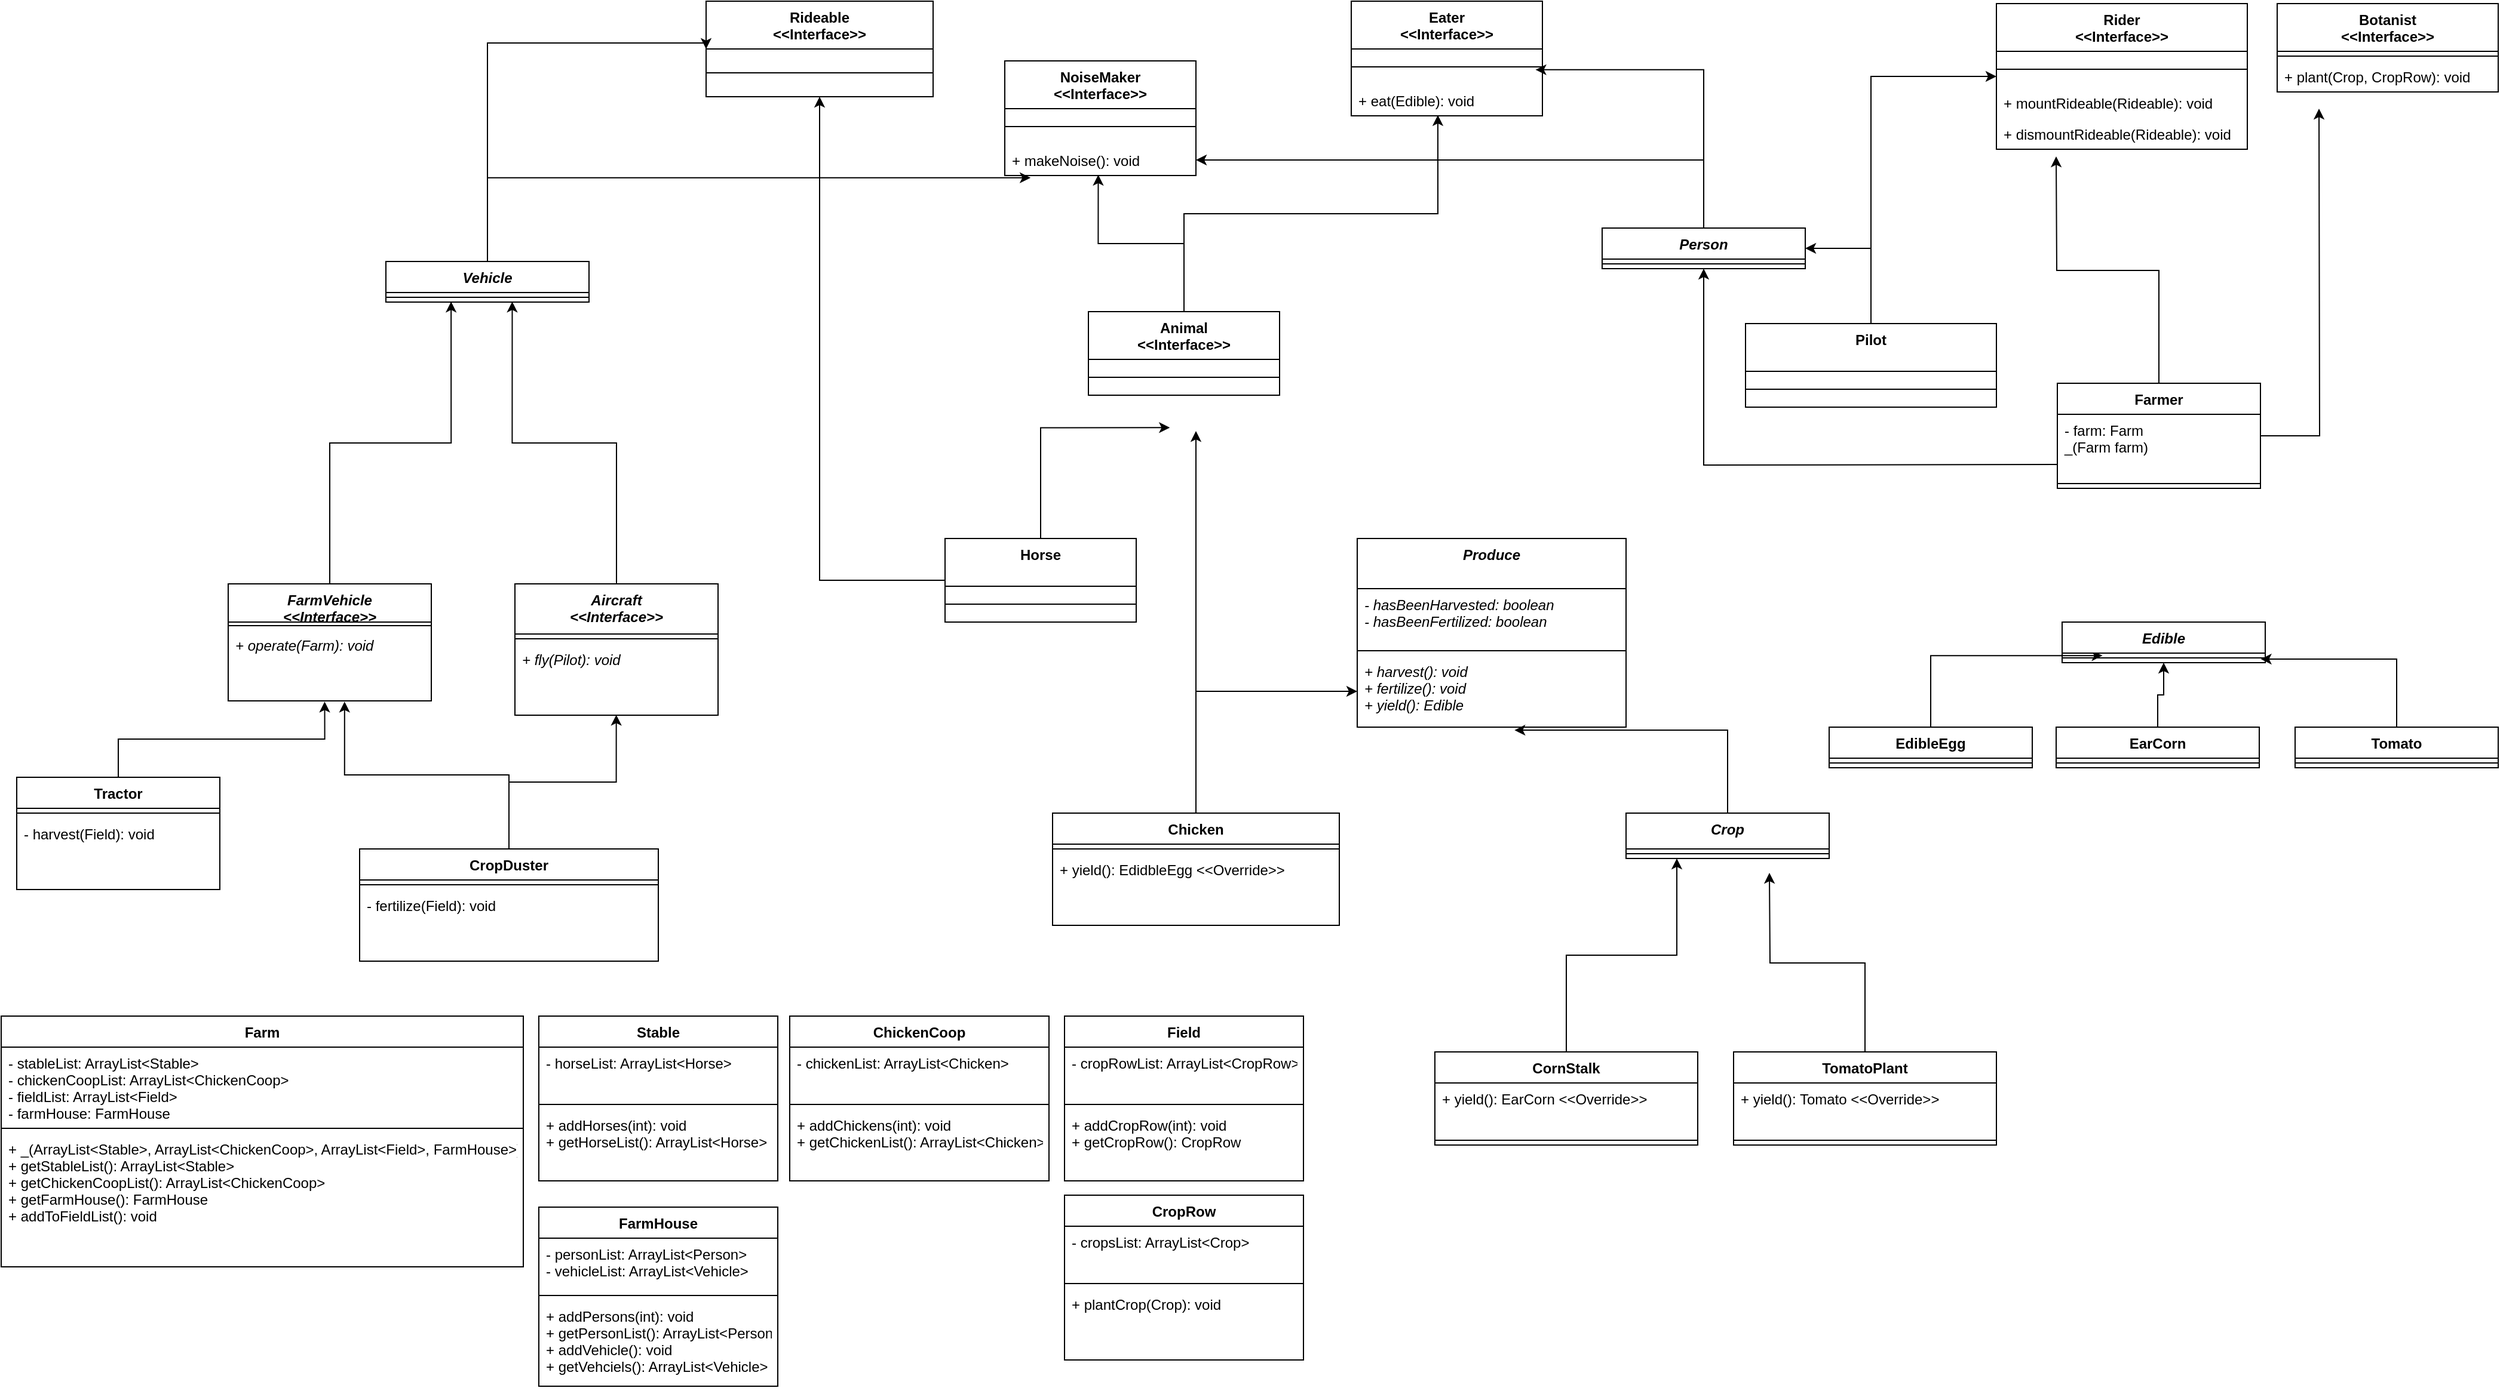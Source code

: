 <mxfile version="14.0.1" type="device"><diagram id="C5RBs43oDa-KdzZeNtuy" name="Page-1"><mxGraphModel dx="2398" dy="2546" grid="1" gridSize="10" guides="1" tooltips="1" connect="1" arrows="1" fold="1" page="1" pageScale="1" pageWidth="827" pageHeight="1169" math="0" shadow="0"><root><mxCell id="WIyWlLk6GJQsqaUBKTNV-0"/><mxCell id="WIyWlLk6GJQsqaUBKTNV-1" parent="WIyWlLk6GJQsqaUBKTNV-0"/><mxCell id="FdUlFE2MeceHAtW_mu5E-0" value="Eater&#10;&lt;&lt;Interface&gt;&gt;" style="swimlane;fontStyle=1;align=center;verticalAlign=top;childLayout=stackLayout;horizontal=1;startSize=40;horizontalStack=0;resizeParent=1;resizeParentMax=0;resizeLast=0;collapsible=1;marginBottom=0;" parent="WIyWlLk6GJQsqaUBKTNV-1" vertex="1"><mxGeometry x="310" width="160" height="96" as="geometry"/></mxCell><mxCell id="FdUlFE2MeceHAtW_mu5E-2" value="" style="line;strokeWidth=1;fillColor=none;align=left;verticalAlign=middle;spacingTop=-1;spacingLeft=3;spacingRight=3;rotatable=0;labelPosition=right;points=[];portConstraint=eastwest;" parent="FdUlFE2MeceHAtW_mu5E-0" vertex="1"><mxGeometry y="40" width="160" height="30" as="geometry"/></mxCell><mxCell id="FdUlFE2MeceHAtW_mu5E-3" value="+ eat(Edible): void" style="text;strokeColor=none;fillColor=none;align=left;verticalAlign=top;spacingLeft=4;spacingRight=4;overflow=hidden;rotatable=0;points=[[0,0.5],[1,0.5]];portConstraint=eastwest;" parent="FdUlFE2MeceHAtW_mu5E-0" vertex="1"><mxGeometry y="70" width="160" height="26" as="geometry"/></mxCell><mxCell id="FdUlFE2MeceHAtW_mu5E-9" value="NoiseMaker&#10;&lt;&lt;Interface&gt;&gt;" style="swimlane;fontStyle=1;align=center;verticalAlign=top;childLayout=stackLayout;horizontal=1;startSize=40;horizontalStack=0;resizeParent=1;resizeParentMax=0;resizeLast=0;collapsible=1;marginBottom=0;" parent="WIyWlLk6GJQsqaUBKTNV-1" vertex="1"><mxGeometry x="20" y="50" width="160" height="96" as="geometry"/></mxCell><mxCell id="FdUlFE2MeceHAtW_mu5E-10" value="" style="line;strokeWidth=1;fillColor=none;align=left;verticalAlign=middle;spacingTop=-1;spacingLeft=3;spacingRight=3;rotatable=0;labelPosition=right;points=[];portConstraint=eastwest;" parent="FdUlFE2MeceHAtW_mu5E-9" vertex="1"><mxGeometry y="40" width="160" height="30" as="geometry"/></mxCell><mxCell id="FdUlFE2MeceHAtW_mu5E-11" value="+ makeNoise(): void" style="text;strokeColor=none;fillColor=none;align=left;verticalAlign=top;spacingLeft=4;spacingRight=4;overflow=hidden;rotatable=0;points=[[0,0.5],[1,0.5]];portConstraint=eastwest;" parent="FdUlFE2MeceHAtW_mu5E-9" vertex="1"><mxGeometry y="70" width="160" height="26" as="geometry"/></mxCell><mxCell id="FdUlFE2MeceHAtW_mu5E-17" style="edgeStyle=orthogonalEdgeStyle;rounded=0;orthogonalLoop=1;jettySize=auto;html=1;entryX=0.453;entryY=0.977;entryDx=0;entryDy=0;entryPerimeter=0;" parent="WIyWlLk6GJQsqaUBKTNV-1" source="FdUlFE2MeceHAtW_mu5E-12" target="FdUlFE2MeceHAtW_mu5E-3" edge="1"><mxGeometry relative="1" as="geometry"/></mxCell><mxCell id="FdUlFE2MeceHAtW_mu5E-122" style="edgeStyle=orthogonalEdgeStyle;rounded=0;orthogonalLoop=1;jettySize=auto;html=1;entryX=0.489;entryY=0.977;entryDx=0;entryDy=0;entryPerimeter=0;" parent="WIyWlLk6GJQsqaUBKTNV-1" source="FdUlFE2MeceHAtW_mu5E-12" target="FdUlFE2MeceHAtW_mu5E-11" edge="1"><mxGeometry relative="1" as="geometry"/></mxCell><mxCell id="FdUlFE2MeceHAtW_mu5E-12" value="Animal&#10;&lt;&lt;Interface&gt;&gt;" style="swimlane;fontStyle=1;align=center;verticalAlign=top;childLayout=stackLayout;horizontal=1;startSize=40;horizontalStack=0;resizeParent=1;resizeParentMax=0;resizeLast=0;collapsible=1;marginBottom=0;" parent="WIyWlLk6GJQsqaUBKTNV-1" vertex="1"><mxGeometry x="90" y="260" width="160" height="70" as="geometry"/></mxCell><mxCell id="FdUlFE2MeceHAtW_mu5E-13" value="" style="line;strokeWidth=1;fillColor=none;align=left;verticalAlign=middle;spacingTop=-1;spacingLeft=3;spacingRight=3;rotatable=0;labelPosition=right;points=[];portConstraint=eastwest;" parent="FdUlFE2MeceHAtW_mu5E-12" vertex="1"><mxGeometry y="40" width="160" height="30" as="geometry"/></mxCell><mxCell id="FdUlFE2MeceHAtW_mu5E-22" style="edgeStyle=orthogonalEdgeStyle;rounded=0;orthogonalLoop=1;jettySize=auto;html=1;entryX=0.426;entryY=1.045;entryDx=0;entryDy=0;entryPerimeter=0;" parent="WIyWlLk6GJQsqaUBKTNV-1" source="FdUlFE2MeceHAtW_mu5E-19" edge="1"><mxGeometry relative="1" as="geometry"><Array as="points"><mxPoint x="50" y="357"/></Array><mxPoint x="158.16" y="357.17" as="targetPoint"/></mxGeometry></mxCell><mxCell id="FdUlFE2MeceHAtW_mu5E-28" style="edgeStyle=orthogonalEdgeStyle;rounded=0;orthogonalLoop=1;jettySize=auto;html=1;entryX=0.5;entryY=1;entryDx=0;entryDy=0;" parent="WIyWlLk6GJQsqaUBKTNV-1" source="FdUlFE2MeceHAtW_mu5E-19" target="FdUlFE2MeceHAtW_mu5E-25" edge="1"><mxGeometry relative="1" as="geometry"/></mxCell><mxCell id="FdUlFE2MeceHAtW_mu5E-19" value="Horse" style="swimlane;fontStyle=1;align=center;verticalAlign=top;childLayout=stackLayout;horizontal=1;startSize=40;horizontalStack=0;resizeParent=1;resizeParentMax=0;resizeLast=0;collapsible=1;marginBottom=0;" parent="WIyWlLk6GJQsqaUBKTNV-1" vertex="1"><mxGeometry x="-30" y="450" width="160" height="70" as="geometry"/></mxCell><mxCell id="FdUlFE2MeceHAtW_mu5E-20" value="" style="line;strokeWidth=1;fillColor=none;align=left;verticalAlign=middle;spacingTop=-1;spacingLeft=3;spacingRight=3;rotatable=0;labelPosition=right;points=[];portConstraint=eastwest;" parent="FdUlFE2MeceHAtW_mu5E-19" vertex="1"><mxGeometry y="40" width="160" height="30" as="geometry"/></mxCell><mxCell id="FdUlFE2MeceHAtW_mu5E-25" value="Rideable&#10;&lt;&lt;Interface&gt;&gt;" style="swimlane;fontStyle=1;align=center;verticalAlign=top;childLayout=stackLayout;horizontal=1;startSize=40;horizontalStack=0;resizeParent=1;resizeParentMax=0;resizeLast=0;collapsible=1;marginBottom=0;" parent="WIyWlLk6GJQsqaUBKTNV-1" vertex="1"><mxGeometry x="-230" width="190" height="80" as="geometry"/></mxCell><mxCell id="FdUlFE2MeceHAtW_mu5E-26" value="" style="line;strokeWidth=1;fillColor=none;align=left;verticalAlign=middle;spacingTop=-1;spacingLeft=3;spacingRight=3;rotatable=0;labelPosition=right;points=[];portConstraint=eastwest;" parent="FdUlFE2MeceHAtW_mu5E-25" vertex="1"><mxGeometry y="40" width="190" height="40" as="geometry"/></mxCell><mxCell id="FdUlFE2MeceHAtW_mu5E-36" style="edgeStyle=orthogonalEdgeStyle;rounded=0;orthogonalLoop=1;jettySize=auto;html=1;" parent="WIyWlLk6GJQsqaUBKTNV-1" source="FdUlFE2MeceHAtW_mu5E-32" edge="1"><mxGeometry relative="1" as="geometry"><mxPoint x="180" y="360" as="targetPoint"/></mxGeometry></mxCell><mxCell id="FdUlFE2MeceHAtW_mu5E-162" style="edgeStyle=orthogonalEdgeStyle;rounded=0;orthogonalLoop=1;jettySize=auto;html=1;" parent="WIyWlLk6GJQsqaUBKTNV-1" source="FdUlFE2MeceHAtW_mu5E-32" target="FdUlFE2MeceHAtW_mu5E-44" edge="1"><mxGeometry relative="1" as="geometry"/></mxCell><mxCell id="FdUlFE2MeceHAtW_mu5E-32" value="Chicken" style="swimlane;fontStyle=1;align=center;verticalAlign=top;childLayout=stackLayout;horizontal=1;startSize=26;horizontalStack=0;resizeParent=1;resizeParentMax=0;resizeLast=0;collapsible=1;marginBottom=0;" parent="WIyWlLk6GJQsqaUBKTNV-1" vertex="1"><mxGeometry x="60" y="680" width="240" height="94" as="geometry"/></mxCell><mxCell id="FdUlFE2MeceHAtW_mu5E-34" value="" style="line;strokeWidth=1;fillColor=none;align=left;verticalAlign=middle;spacingTop=-1;spacingLeft=3;spacingRight=3;rotatable=0;labelPosition=right;points=[];portConstraint=eastwest;" parent="FdUlFE2MeceHAtW_mu5E-32" vertex="1"><mxGeometry y="26" width="240" height="8" as="geometry"/></mxCell><mxCell id="FdUlFE2MeceHAtW_mu5E-35" value="+ yield(): EdidbleEgg &lt;&lt;Override&gt;&gt;&#10;" style="text;strokeColor=none;fillColor=none;align=left;verticalAlign=top;spacingLeft=4;spacingRight=4;overflow=hidden;rotatable=0;points=[[0,0.5],[1,0.5]];portConstraint=eastwest;" parent="FdUlFE2MeceHAtW_mu5E-32" vertex="1"><mxGeometry y="34" width="240" height="60" as="geometry"/></mxCell><mxCell id="FdUlFE2MeceHAtW_mu5E-186" style="edgeStyle=orthogonalEdgeStyle;rounded=0;orthogonalLoop=1;jettySize=auto;html=1;entryX=0.199;entryY=0.261;entryDx=0;entryDy=0;entryPerimeter=0;" parent="WIyWlLk6GJQsqaUBKTNV-1" source="FdUlFE2MeceHAtW_mu5E-37" target="FdUlFE2MeceHAtW_mu5E-166" edge="1"><mxGeometry relative="1" as="geometry"/></mxCell><mxCell id="FdUlFE2MeceHAtW_mu5E-37" value="EdibleEgg" style="swimlane;fontStyle=1;align=center;verticalAlign=top;childLayout=stackLayout;horizontal=1;startSize=26;horizontalStack=0;resizeParent=1;resizeParentMax=0;resizeLast=0;collapsible=1;marginBottom=0;" parent="WIyWlLk6GJQsqaUBKTNV-1" vertex="1"><mxGeometry x="710" y="608" width="170" height="34" as="geometry"/></mxCell><mxCell id="FdUlFE2MeceHAtW_mu5E-39" value="" style="line;strokeWidth=1;fillColor=none;align=left;verticalAlign=middle;spacingTop=-1;spacingLeft=3;spacingRight=3;rotatable=0;labelPosition=right;points=[];portConstraint=eastwest;" parent="FdUlFE2MeceHAtW_mu5E-37" vertex="1"><mxGeometry y="26" width="170" height="8" as="geometry"/></mxCell><mxCell id="FdUlFE2MeceHAtW_mu5E-41" value="Produce&#10;" style="swimlane;fontStyle=3;align=center;verticalAlign=top;childLayout=stackLayout;horizontal=1;startSize=42;horizontalStack=0;resizeParent=1;resizeParentMax=0;resizeLast=0;collapsible=1;marginBottom=0;" parent="WIyWlLk6GJQsqaUBKTNV-1" vertex="1"><mxGeometry x="315" y="450" width="225" height="158" as="geometry"/></mxCell><mxCell id="FdUlFE2MeceHAtW_mu5E-42" value="- hasBeenHarvested: boolean&#10;- hasBeenFertilized: boolean" style="text;strokeColor=none;fillColor=none;align=left;verticalAlign=top;spacingLeft=4;spacingRight=4;overflow=hidden;rotatable=0;points=[[0,0.5],[1,0.5]];portConstraint=eastwest;fontStyle=2" parent="FdUlFE2MeceHAtW_mu5E-41" vertex="1"><mxGeometry y="42" width="225" height="48" as="geometry"/></mxCell><mxCell id="FdUlFE2MeceHAtW_mu5E-43" value="" style="line;strokeWidth=1;fillColor=none;align=left;verticalAlign=middle;spacingTop=-1;spacingLeft=3;spacingRight=3;rotatable=0;labelPosition=right;points=[];portConstraint=eastwest;" parent="FdUlFE2MeceHAtW_mu5E-41" vertex="1"><mxGeometry y="90" width="225" height="8" as="geometry"/></mxCell><mxCell id="FdUlFE2MeceHAtW_mu5E-44" value="+ harvest(): void&#10;+ fertilize(): void&#10;+ yield(): Edible&#10;" style="text;strokeColor=none;fillColor=none;align=left;verticalAlign=top;spacingLeft=4;spacingRight=4;overflow=hidden;rotatable=0;points=[[0,0.5],[1,0.5]];portConstraint=eastwest;fontStyle=2" parent="FdUlFE2MeceHAtW_mu5E-41" vertex="1"><mxGeometry y="98" width="225" height="60" as="geometry"/></mxCell><mxCell id="FdUlFE2MeceHAtW_mu5E-46" value="Rider&#10;&lt;&lt;Interface&gt;&gt;" style="swimlane;fontStyle=1;align=center;verticalAlign=top;childLayout=stackLayout;horizontal=1;startSize=40;horizontalStack=0;resizeParent=1;resizeParentMax=0;resizeLast=0;collapsible=1;marginBottom=0;" parent="WIyWlLk6GJQsqaUBKTNV-1" vertex="1"><mxGeometry x="850" y="2" width="210" height="122" as="geometry"/></mxCell><mxCell id="FdUlFE2MeceHAtW_mu5E-47" value="" style="line;strokeWidth=1;fillColor=none;align=left;verticalAlign=middle;spacingTop=-1;spacingLeft=3;spacingRight=3;rotatable=0;labelPosition=right;points=[];portConstraint=eastwest;" parent="FdUlFE2MeceHAtW_mu5E-46" vertex="1"><mxGeometry y="40" width="210" height="30" as="geometry"/></mxCell><mxCell id="FdUlFE2MeceHAtW_mu5E-48" value="+ mountRideable(Rideable): void" style="text;strokeColor=none;fillColor=none;align=left;verticalAlign=top;spacingLeft=4;spacingRight=4;overflow=hidden;rotatable=0;points=[[0,0.5],[1,0.5]];portConstraint=eastwest;" parent="FdUlFE2MeceHAtW_mu5E-46" vertex="1"><mxGeometry y="70" width="210" height="26" as="geometry"/></mxCell><mxCell id="FdUlFE2MeceHAtW_mu5E-49" value="+ dismountRideable(Rideable): void" style="text;strokeColor=none;fillColor=none;align=left;verticalAlign=top;spacingLeft=4;spacingRight=4;overflow=hidden;rotatable=0;points=[[0,0.5],[1,0.5]];portConstraint=eastwest;" parent="FdUlFE2MeceHAtW_mu5E-46" vertex="1"><mxGeometry y="96" width="210" height="26" as="geometry"/></mxCell><mxCell id="FdUlFE2MeceHAtW_mu5E-91" value="Botanist&#10;&lt;&lt;Interface&gt;&gt;" style="swimlane;fontStyle=1;align=center;verticalAlign=top;childLayout=stackLayout;horizontal=1;startSize=40;horizontalStack=0;resizeParent=1;resizeParentMax=0;resizeLast=0;collapsible=1;marginBottom=0;" parent="WIyWlLk6GJQsqaUBKTNV-1" vertex="1"><mxGeometry x="1085" y="2" width="185" height="74" as="geometry"/></mxCell><mxCell id="FdUlFE2MeceHAtW_mu5E-93" value="" style="line;strokeWidth=1;fillColor=none;align=left;verticalAlign=middle;spacingTop=-1;spacingLeft=3;spacingRight=3;rotatable=0;labelPosition=right;points=[];portConstraint=eastwest;" parent="FdUlFE2MeceHAtW_mu5E-91" vertex="1"><mxGeometry y="40" width="185" height="8" as="geometry"/></mxCell><mxCell id="FdUlFE2MeceHAtW_mu5E-94" value="+ plant(Crop, CropRow): void" style="text;strokeColor=none;fillColor=none;align=left;verticalAlign=top;spacingLeft=4;spacingRight=4;overflow=hidden;rotatable=0;points=[[0,0.5],[1,0.5]];portConstraint=eastwest;" parent="FdUlFE2MeceHAtW_mu5E-91" vertex="1"><mxGeometry y="48" width="185" height="26" as="geometry"/></mxCell><mxCell id="FdUlFE2MeceHAtW_mu5E-107" value="CropRow&#10;" style="swimlane;fontStyle=1;align=center;verticalAlign=top;childLayout=stackLayout;horizontal=1;startSize=26;horizontalStack=0;resizeParent=1;resizeParentMax=0;resizeLast=0;collapsible=1;marginBottom=0;" parent="WIyWlLk6GJQsqaUBKTNV-1" vertex="1"><mxGeometry x="70" y="1000" width="200" height="138" as="geometry"/></mxCell><mxCell id="FdUlFE2MeceHAtW_mu5E-108" value="- cropsList: ArrayList&lt;Crop&gt;" style="text;strokeColor=none;fillColor=none;align=left;verticalAlign=top;spacingLeft=4;spacingRight=4;overflow=hidden;rotatable=0;points=[[0,0.5],[1,0.5]];portConstraint=eastwest;" parent="FdUlFE2MeceHAtW_mu5E-107" vertex="1"><mxGeometry y="26" width="200" height="44" as="geometry"/></mxCell><mxCell id="FdUlFE2MeceHAtW_mu5E-109" value="" style="line;strokeWidth=1;fillColor=none;align=left;verticalAlign=middle;spacingTop=-1;spacingLeft=3;spacingRight=3;rotatable=0;labelPosition=right;points=[];portConstraint=eastwest;" parent="FdUlFE2MeceHAtW_mu5E-107" vertex="1"><mxGeometry y="70" width="200" height="8" as="geometry"/></mxCell><mxCell id="FdUlFE2MeceHAtW_mu5E-110" value="+ plantCrop(Crop): void" style="text;strokeColor=none;fillColor=none;align=left;verticalAlign=top;spacingLeft=4;spacingRight=4;overflow=hidden;rotatable=0;points=[[0,0.5],[1,0.5]];portConstraint=eastwest;" parent="FdUlFE2MeceHAtW_mu5E-107" vertex="1"><mxGeometry y="78" width="200" height="60" as="geometry"/></mxCell><mxCell id="FdUlFE2MeceHAtW_mu5E-117" style="edgeStyle=orthogonalEdgeStyle;rounded=0;orthogonalLoop=1;jettySize=auto;html=1;entryX=0.585;entryY=1.042;entryDx=0;entryDy=0;entryPerimeter=0;" parent="WIyWlLk6GJQsqaUBKTNV-1" source="FdUlFE2MeceHAtW_mu5E-113" target="FdUlFE2MeceHAtW_mu5E-44" edge="1"><mxGeometry relative="1" as="geometry"/></mxCell><mxCell id="FdUlFE2MeceHAtW_mu5E-113" value="Crop" style="swimlane;fontStyle=3;align=center;verticalAlign=top;childLayout=stackLayout;horizontal=1;startSize=30;horizontalStack=0;resizeParent=1;resizeParentMax=0;resizeLast=0;collapsible=1;marginBottom=0;" parent="WIyWlLk6GJQsqaUBKTNV-1" vertex="1"><mxGeometry x="540" y="680" width="170" height="38" as="geometry"/></mxCell><mxCell id="FdUlFE2MeceHAtW_mu5E-115" value="" style="line;strokeWidth=1;fillColor=none;align=left;verticalAlign=middle;spacingTop=-1;spacingLeft=3;spacingRight=3;rotatable=0;labelPosition=right;points=[];portConstraint=eastwest;" parent="FdUlFE2MeceHAtW_mu5E-113" vertex="1"><mxGeometry y="30" width="170" height="8" as="geometry"/></mxCell><mxCell id="FdUlFE2MeceHAtW_mu5E-118" value="Field" style="swimlane;fontStyle=1;align=center;verticalAlign=top;childLayout=stackLayout;horizontal=1;startSize=26;horizontalStack=0;resizeParent=1;resizeParentMax=0;resizeLast=0;collapsible=1;marginBottom=0;" parent="WIyWlLk6GJQsqaUBKTNV-1" vertex="1"><mxGeometry x="70" y="850" width="200" height="138" as="geometry"/></mxCell><mxCell id="FdUlFE2MeceHAtW_mu5E-119" value="- cropRowList: ArrayList&lt;CropRow&gt;" style="text;strokeColor=none;fillColor=none;align=left;verticalAlign=top;spacingLeft=4;spacingRight=4;overflow=hidden;rotatable=0;points=[[0,0.5],[1,0.5]];portConstraint=eastwest;" parent="FdUlFE2MeceHAtW_mu5E-118" vertex="1"><mxGeometry y="26" width="200" height="44" as="geometry"/></mxCell><mxCell id="FdUlFE2MeceHAtW_mu5E-120" value="" style="line;strokeWidth=1;fillColor=none;align=left;verticalAlign=middle;spacingTop=-1;spacingLeft=3;spacingRight=3;rotatable=0;labelPosition=right;points=[];portConstraint=eastwest;" parent="FdUlFE2MeceHAtW_mu5E-118" vertex="1"><mxGeometry y="70" width="200" height="8" as="geometry"/></mxCell><mxCell id="FdUlFE2MeceHAtW_mu5E-121" value="+ addCropRow(int): void&#10;+ getCropRow(): CropRow" style="text;strokeColor=none;fillColor=none;align=left;verticalAlign=top;spacingLeft=4;spacingRight=4;overflow=hidden;rotatable=0;points=[[0,0.5],[1,0.5]];portConstraint=eastwest;" parent="FdUlFE2MeceHAtW_mu5E-118" vertex="1"><mxGeometry y="78" width="200" height="60" as="geometry"/></mxCell><mxCell id="FdUlFE2MeceHAtW_mu5E-127" style="edgeStyle=orthogonalEdgeStyle;rounded=0;orthogonalLoop=1;jettySize=auto;html=1;entryX=0.135;entryY=1.074;entryDx=0;entryDy=0;entryPerimeter=0;" parent="WIyWlLk6GJQsqaUBKTNV-1" source="FdUlFE2MeceHAtW_mu5E-123" target="FdUlFE2MeceHAtW_mu5E-11" edge="1"><mxGeometry relative="1" as="geometry"><mxPoint x="40" y="120" as="targetPoint"/></mxGeometry></mxCell><mxCell id="FdUlFE2MeceHAtW_mu5E-128" style="edgeStyle=orthogonalEdgeStyle;rounded=0;orthogonalLoop=1;jettySize=auto;html=1;entryX=0;entryY=0.5;entryDx=0;entryDy=0;" parent="WIyWlLk6GJQsqaUBKTNV-1" source="FdUlFE2MeceHAtW_mu5E-123" target="FdUlFE2MeceHAtW_mu5E-25" edge="1"><mxGeometry relative="1" as="geometry"><Array as="points"><mxPoint x="-413" y="35"/></Array></mxGeometry></mxCell><mxCell id="FdUlFE2MeceHAtW_mu5E-123" value="Vehicle" style="swimlane;fontStyle=3;align=center;verticalAlign=top;childLayout=stackLayout;horizontal=1;startSize=26;horizontalStack=0;resizeParent=1;resizeParentMax=0;resizeLast=0;collapsible=1;marginBottom=0;" parent="WIyWlLk6GJQsqaUBKTNV-1" vertex="1"><mxGeometry x="-498" y="218" width="170" height="34" as="geometry"/></mxCell><mxCell id="FdUlFE2MeceHAtW_mu5E-125" value="" style="line;strokeWidth=1;fillColor=none;align=left;verticalAlign=middle;spacingTop=-1;spacingLeft=3;spacingRight=3;rotatable=0;labelPosition=right;points=[];portConstraint=eastwest;" parent="FdUlFE2MeceHAtW_mu5E-123" vertex="1"><mxGeometry y="26" width="170" height="8" as="geometry"/></mxCell><mxCell id="FdUlFE2MeceHAtW_mu5E-138" style="edgeStyle=orthogonalEdgeStyle;rounded=0;orthogonalLoop=1;jettySize=auto;html=1;entryX=0.321;entryY=0.953;entryDx=0;entryDy=0;entryPerimeter=0;" parent="WIyWlLk6GJQsqaUBKTNV-1" source="FdUlFE2MeceHAtW_mu5E-129" target="FdUlFE2MeceHAtW_mu5E-125" edge="1"><mxGeometry relative="1" as="geometry"><mxPoint x="-498" y="282.059" as="targetPoint"/></mxGeometry></mxCell><mxCell id="FdUlFE2MeceHAtW_mu5E-129" value="FarmVehicle&#10;&lt;&lt;Interface&gt;&gt;" style="swimlane;fontStyle=3;align=center;verticalAlign=top;childLayout=stackLayout;horizontal=1;startSize=32;horizontalStack=0;resizeParent=1;resizeParentMax=0;resizeLast=0;collapsible=1;marginBottom=0;" parent="WIyWlLk6GJQsqaUBKTNV-1" vertex="1"><mxGeometry x="-630" y="488" width="170" height="98" as="geometry"/></mxCell><mxCell id="FdUlFE2MeceHAtW_mu5E-131" value="" style="line;strokeWidth=1;fillColor=none;align=left;verticalAlign=middle;spacingTop=-1;spacingLeft=3;spacingRight=3;rotatable=0;labelPosition=right;points=[];portConstraint=eastwest;" parent="FdUlFE2MeceHAtW_mu5E-129" vertex="1"><mxGeometry y="32" width="170" height="6" as="geometry"/></mxCell><mxCell id="FdUlFE2MeceHAtW_mu5E-132" value="+ operate(Farm): void" style="text;strokeColor=none;fillColor=none;align=left;verticalAlign=top;spacingLeft=4;spacingRight=4;overflow=hidden;rotatable=0;points=[[0,0.5],[1,0.5]];portConstraint=eastwest;fontStyle=2" parent="FdUlFE2MeceHAtW_mu5E-129" vertex="1"><mxGeometry y="38" width="170" height="60" as="geometry"/></mxCell><mxCell id="FdUlFE2MeceHAtW_mu5E-139" style="edgeStyle=orthogonalEdgeStyle;rounded=0;orthogonalLoop=1;jettySize=auto;html=1;entryX=0.622;entryY=0.953;entryDx=0;entryDy=0;entryPerimeter=0;" parent="WIyWlLk6GJQsqaUBKTNV-1" source="FdUlFE2MeceHAtW_mu5E-134" target="FdUlFE2MeceHAtW_mu5E-125" edge="1"><mxGeometry relative="1" as="geometry"><mxPoint x="-380" y="260" as="targetPoint"/></mxGeometry></mxCell><mxCell id="FdUlFE2MeceHAtW_mu5E-134" value="Aircraft&#10;&lt;&lt;Interface&gt;&gt;" style="swimlane;fontStyle=3;align=center;verticalAlign=top;childLayout=stackLayout;horizontal=1;startSize=42;horizontalStack=0;resizeParent=1;resizeParentMax=0;resizeLast=0;collapsible=1;marginBottom=0;" parent="WIyWlLk6GJQsqaUBKTNV-1" vertex="1"><mxGeometry x="-390" y="488" width="170" height="110" as="geometry"/></mxCell><mxCell id="FdUlFE2MeceHAtW_mu5E-136" value="" style="line;strokeWidth=1;fillColor=none;align=left;verticalAlign=middle;spacingTop=-1;spacingLeft=3;spacingRight=3;rotatable=0;labelPosition=right;points=[];portConstraint=eastwest;" parent="FdUlFE2MeceHAtW_mu5E-134" vertex="1"><mxGeometry y="42" width="170" height="8" as="geometry"/></mxCell><mxCell id="FdUlFE2MeceHAtW_mu5E-137" value="+ fly(Pilot): void" style="text;strokeColor=none;fillColor=none;align=left;verticalAlign=top;spacingLeft=4;spacingRight=4;overflow=hidden;rotatable=0;points=[[0,0.5],[1,0.5]];portConstraint=eastwest;fontStyle=2" parent="FdUlFE2MeceHAtW_mu5E-134" vertex="1"><mxGeometry y="50" width="170" height="60" as="geometry"/></mxCell><mxCell id="FdUlFE2MeceHAtW_mu5E-140" value="Farm" style="swimlane;fontStyle=1;align=center;verticalAlign=top;childLayout=stackLayout;horizontal=1;startSize=26;horizontalStack=0;resizeParent=1;resizeParentMax=0;resizeLast=0;collapsible=1;marginBottom=0;" parent="WIyWlLk6GJQsqaUBKTNV-1" vertex="1"><mxGeometry x="-820" y="850" width="437" height="210" as="geometry"/></mxCell><mxCell id="FdUlFE2MeceHAtW_mu5E-141" value="- stableList: ArrayList&lt;Stable&gt;&#10;- chickenCoopList: ArrayList&lt;ChickenCoop&gt;&#10;- fieldList: ArrayList&lt;Field&gt;&#10;- farmHouse: FarmHouse" style="text;strokeColor=none;fillColor=none;align=left;verticalAlign=top;spacingLeft=4;spacingRight=4;overflow=hidden;rotatable=0;points=[[0,0.5],[1,0.5]];portConstraint=eastwest;" parent="FdUlFE2MeceHAtW_mu5E-140" vertex="1"><mxGeometry y="26" width="437" height="64" as="geometry"/></mxCell><mxCell id="FdUlFE2MeceHAtW_mu5E-142" value="" style="line;strokeWidth=1;fillColor=none;align=left;verticalAlign=middle;spacingTop=-1;spacingLeft=3;spacingRight=3;rotatable=0;labelPosition=right;points=[];portConstraint=eastwest;" parent="FdUlFE2MeceHAtW_mu5E-140" vertex="1"><mxGeometry y="90" width="437" height="8" as="geometry"/></mxCell><mxCell id="FdUlFE2MeceHAtW_mu5E-143" value="+ _(ArrayList&lt;Stable&gt;, ArrayList&lt;ChickenCoop&gt;, ArrayList&lt;Field&gt;, FarmHouse&gt;)&#10;+ getStableList(): ArrayList&lt;Stable&gt;&#10;+ getChickenCoopList(): ArrayList&lt;ChickenCoop&gt;&#10;+ getFarmHouse(): FarmHouse&#10;+ addToFieldList(): void&#10;" style="text;strokeColor=none;fillColor=none;align=left;verticalAlign=top;spacingLeft=4;spacingRight=4;overflow=hidden;rotatable=0;points=[[0,0.5],[1,0.5]];portConstraint=eastwest;" parent="FdUlFE2MeceHAtW_mu5E-140" vertex="1"><mxGeometry y="98" width="437" height="112" as="geometry"/></mxCell><mxCell id="FdUlFE2MeceHAtW_mu5E-152" style="edgeStyle=orthogonalEdgeStyle;rounded=0;orthogonalLoop=1;jettySize=auto;html=1;entryX=0.475;entryY=1.011;entryDx=0;entryDy=0;entryPerimeter=0;" parent="WIyWlLk6GJQsqaUBKTNV-1" source="FdUlFE2MeceHAtW_mu5E-145" target="FdUlFE2MeceHAtW_mu5E-132" edge="1"><mxGeometry relative="1" as="geometry"/></mxCell><mxCell id="FdUlFE2MeceHAtW_mu5E-145" value="Tractor" style="swimlane;fontStyle=1;align=center;verticalAlign=top;childLayout=stackLayout;horizontal=1;startSize=26;horizontalStack=0;resizeParent=1;resizeParentMax=0;resizeLast=0;collapsible=1;marginBottom=0;" parent="WIyWlLk6GJQsqaUBKTNV-1" vertex="1"><mxGeometry x="-807" y="650" width="170" height="94" as="geometry"/></mxCell><mxCell id="FdUlFE2MeceHAtW_mu5E-146" value="" style="line;strokeWidth=1;fillColor=none;align=left;verticalAlign=middle;spacingTop=-1;spacingLeft=3;spacingRight=3;rotatable=0;labelPosition=right;points=[];portConstraint=eastwest;" parent="FdUlFE2MeceHAtW_mu5E-145" vertex="1"><mxGeometry y="26" width="170" height="8" as="geometry"/></mxCell><mxCell id="FdUlFE2MeceHAtW_mu5E-147" value="- harvest(Field): void" style="text;strokeColor=none;fillColor=none;align=left;verticalAlign=top;spacingLeft=4;spacingRight=4;overflow=hidden;rotatable=0;points=[[0,0.5],[1,0.5]];portConstraint=eastwest;" parent="FdUlFE2MeceHAtW_mu5E-145" vertex="1"><mxGeometry y="34" width="170" height="60" as="geometry"/></mxCell><mxCell id="FdUlFE2MeceHAtW_mu5E-160" style="edgeStyle=orthogonalEdgeStyle;rounded=0;orthogonalLoop=1;jettySize=auto;html=1;entryX=0.499;entryY=0.995;entryDx=0;entryDy=0;entryPerimeter=0;" parent="WIyWlLk6GJQsqaUBKTNV-1" source="FdUlFE2MeceHAtW_mu5E-155" target="FdUlFE2MeceHAtW_mu5E-137" edge="1"><mxGeometry relative="1" as="geometry"/></mxCell><mxCell id="FdUlFE2MeceHAtW_mu5E-161" style="edgeStyle=orthogonalEdgeStyle;rounded=0;orthogonalLoop=1;jettySize=auto;html=1;entryX=0.573;entryY=1.011;entryDx=0;entryDy=0;entryPerimeter=0;" parent="WIyWlLk6GJQsqaUBKTNV-1" source="FdUlFE2MeceHAtW_mu5E-155" target="FdUlFE2MeceHAtW_mu5E-132" edge="1"><mxGeometry relative="1" as="geometry"/></mxCell><mxCell id="FdUlFE2MeceHAtW_mu5E-155" value="CropDuster" style="swimlane;fontStyle=1;align=center;verticalAlign=top;childLayout=stackLayout;horizontal=1;startSize=26;horizontalStack=0;resizeParent=1;resizeParentMax=0;resizeLast=0;collapsible=1;marginBottom=0;" parent="WIyWlLk6GJQsqaUBKTNV-1" vertex="1"><mxGeometry x="-520" y="710" width="250" height="94" as="geometry"/></mxCell><mxCell id="FdUlFE2MeceHAtW_mu5E-157" value="" style="line;strokeWidth=1;fillColor=none;align=left;verticalAlign=middle;spacingTop=-1;spacingLeft=3;spacingRight=3;rotatable=0;labelPosition=right;points=[];portConstraint=eastwest;" parent="FdUlFE2MeceHAtW_mu5E-155" vertex="1"><mxGeometry y="26" width="250" height="8" as="geometry"/></mxCell><mxCell id="FdUlFE2MeceHAtW_mu5E-158" value="- fertilize(Field): void" style="text;strokeColor=none;fillColor=none;align=left;verticalAlign=top;spacingLeft=4;spacingRight=4;overflow=hidden;rotatable=0;points=[[0,0.5],[1,0.5]];portConstraint=eastwest;" parent="FdUlFE2MeceHAtW_mu5E-155" vertex="1"><mxGeometry y="34" width="250" height="60" as="geometry"/></mxCell><mxCell id="FdUlFE2MeceHAtW_mu5E-164" value="Edible" style="swimlane;fontStyle=3;align=center;verticalAlign=top;childLayout=stackLayout;horizontal=1;startSize=26;horizontalStack=0;resizeParent=1;resizeParentMax=0;resizeLast=0;collapsible=1;marginBottom=0;" parent="WIyWlLk6GJQsqaUBKTNV-1" vertex="1"><mxGeometry x="905" y="520" width="170" height="34" as="geometry"/></mxCell><mxCell id="FdUlFE2MeceHAtW_mu5E-166" value="" style="line;strokeWidth=1;fillColor=none;align=left;verticalAlign=middle;spacingTop=-1;spacingLeft=3;spacingRight=3;rotatable=0;labelPosition=right;points=[];portConstraint=eastwest;" parent="FdUlFE2MeceHAtW_mu5E-164" vertex="1"><mxGeometry y="26" width="170" height="8" as="geometry"/></mxCell><mxCell id="FdUlFE2MeceHAtW_mu5E-187" style="edgeStyle=orthogonalEdgeStyle;rounded=0;orthogonalLoop=1;jettySize=auto;html=1;entryX=0.5;entryY=1;entryDx=0;entryDy=0;" parent="WIyWlLk6GJQsqaUBKTNV-1" source="FdUlFE2MeceHAtW_mu5E-168" target="FdUlFE2MeceHAtW_mu5E-164" edge="1"><mxGeometry relative="1" as="geometry"/></mxCell><mxCell id="FdUlFE2MeceHAtW_mu5E-168" value="EarCorn" style="swimlane;fontStyle=1;align=center;verticalAlign=top;childLayout=stackLayout;horizontal=1;startSize=26;horizontalStack=0;resizeParent=1;resizeParentMax=0;resizeLast=0;collapsible=1;marginBottom=0;" parent="WIyWlLk6GJQsqaUBKTNV-1" vertex="1"><mxGeometry x="900" y="608" width="170" height="34" as="geometry"/></mxCell><mxCell id="FdUlFE2MeceHAtW_mu5E-169" value="" style="line;strokeWidth=1;fillColor=none;align=left;verticalAlign=middle;spacingTop=-1;spacingLeft=3;spacingRight=3;rotatable=0;labelPosition=right;points=[];portConstraint=eastwest;" parent="FdUlFE2MeceHAtW_mu5E-168" vertex="1"><mxGeometry y="26" width="170" height="8" as="geometry"/></mxCell><mxCell id="FdUlFE2MeceHAtW_mu5E-189" style="edgeStyle=orthogonalEdgeStyle;rounded=0;orthogonalLoop=1;jettySize=auto;html=1;entryX=0.978;entryY=0.628;entryDx=0;entryDy=0;entryPerimeter=0;" parent="WIyWlLk6GJQsqaUBKTNV-1" source="FdUlFE2MeceHAtW_mu5E-170" target="FdUlFE2MeceHAtW_mu5E-166" edge="1"><mxGeometry relative="1" as="geometry"/></mxCell><mxCell id="FdUlFE2MeceHAtW_mu5E-170" value="Tomato" style="swimlane;fontStyle=1;align=center;verticalAlign=top;childLayout=stackLayout;horizontal=1;startSize=26;horizontalStack=0;resizeParent=1;resizeParentMax=0;resizeLast=0;collapsible=1;marginBottom=0;" parent="WIyWlLk6GJQsqaUBKTNV-1" vertex="1"><mxGeometry x="1100" y="608" width="170" height="34" as="geometry"/></mxCell><mxCell id="FdUlFE2MeceHAtW_mu5E-171" value="" style="line;strokeWidth=1;fillColor=none;align=left;verticalAlign=middle;spacingTop=-1;spacingLeft=3;spacingRight=3;rotatable=0;labelPosition=right;points=[];portConstraint=eastwest;" parent="FdUlFE2MeceHAtW_mu5E-170" vertex="1"><mxGeometry y="26" width="170" height="8" as="geometry"/></mxCell><mxCell id="FdUlFE2MeceHAtW_mu5E-181" style="edgeStyle=orthogonalEdgeStyle;rounded=0;orthogonalLoop=1;jettySize=auto;html=1;entryX=0.25;entryY=1;entryDx=0;entryDy=0;" parent="WIyWlLk6GJQsqaUBKTNV-1" source="FdUlFE2MeceHAtW_mu5E-176" target="FdUlFE2MeceHAtW_mu5E-113" edge="1"><mxGeometry relative="1" as="geometry"/></mxCell><mxCell id="FdUlFE2MeceHAtW_mu5E-176" value="CornStalk" style="swimlane;fontStyle=1;align=center;verticalAlign=top;childLayout=stackLayout;horizontal=1;startSize=26;horizontalStack=0;resizeParent=1;resizeParentMax=0;resizeLast=0;collapsible=1;marginBottom=0;" parent="WIyWlLk6GJQsqaUBKTNV-1" vertex="1"><mxGeometry x="380" y="880" width="220" height="78" as="geometry"/></mxCell><mxCell id="FdUlFE2MeceHAtW_mu5E-177" value="+ yield(): EarCorn &lt;&lt;Override&gt;&gt;" style="text;strokeColor=none;fillColor=none;align=left;verticalAlign=top;spacingLeft=4;spacingRight=4;overflow=hidden;rotatable=0;points=[[0,0.5],[1,0.5]];portConstraint=eastwest;" parent="FdUlFE2MeceHAtW_mu5E-176" vertex="1"><mxGeometry y="26" width="220" height="44" as="geometry"/></mxCell><mxCell id="FdUlFE2MeceHAtW_mu5E-178" value="" style="line;strokeWidth=1;fillColor=none;align=left;verticalAlign=middle;spacingTop=-1;spacingLeft=3;spacingRight=3;rotatable=0;labelPosition=right;points=[];portConstraint=eastwest;" parent="FdUlFE2MeceHAtW_mu5E-176" vertex="1"><mxGeometry y="70" width="220" height="8" as="geometry"/></mxCell><mxCell id="FdUlFE2MeceHAtW_mu5E-185" style="edgeStyle=orthogonalEdgeStyle;rounded=0;orthogonalLoop=1;jettySize=auto;html=1;" parent="WIyWlLk6GJQsqaUBKTNV-1" source="FdUlFE2MeceHAtW_mu5E-182" edge="1"><mxGeometry relative="1" as="geometry"><mxPoint x="660" y="730" as="targetPoint"/></mxGeometry></mxCell><mxCell id="FdUlFE2MeceHAtW_mu5E-182" value="TomatoPlant" style="swimlane;fontStyle=1;align=center;verticalAlign=top;childLayout=stackLayout;horizontal=1;startSize=26;horizontalStack=0;resizeParent=1;resizeParentMax=0;resizeLast=0;collapsible=1;marginBottom=0;" parent="WIyWlLk6GJQsqaUBKTNV-1" vertex="1"><mxGeometry x="630" y="880" width="220" height="78" as="geometry"/></mxCell><mxCell id="FdUlFE2MeceHAtW_mu5E-183" value="+ yield(): Tomato &lt;&lt;Override&gt;&gt;" style="text;strokeColor=none;fillColor=none;align=left;verticalAlign=top;spacingLeft=4;spacingRight=4;overflow=hidden;rotatable=0;points=[[0,0.5],[1,0.5]];portConstraint=eastwest;" parent="FdUlFE2MeceHAtW_mu5E-182" vertex="1"><mxGeometry y="26" width="220" height="44" as="geometry"/></mxCell><mxCell id="FdUlFE2MeceHAtW_mu5E-184" value="" style="line;strokeWidth=1;fillColor=none;align=left;verticalAlign=middle;spacingTop=-1;spacingLeft=3;spacingRight=3;rotatable=0;labelPosition=right;points=[];portConstraint=eastwest;" parent="FdUlFE2MeceHAtW_mu5E-182" vertex="1"><mxGeometry y="70" width="220" height="8" as="geometry"/></mxCell><mxCell id="FdUlFE2MeceHAtW_mu5E-196" style="edgeStyle=orthogonalEdgeStyle;rounded=0;orthogonalLoop=1;jettySize=auto;html=1;entryX=0.964;entryY=0.581;entryDx=0;entryDy=0;entryPerimeter=0;" parent="WIyWlLk6GJQsqaUBKTNV-1" source="FdUlFE2MeceHAtW_mu5E-190" target="FdUlFE2MeceHAtW_mu5E-2" edge="1"><mxGeometry relative="1" as="geometry"/></mxCell><mxCell id="FdUlFE2MeceHAtW_mu5E-199" style="edgeStyle=orthogonalEdgeStyle;rounded=0;orthogonalLoop=1;jettySize=auto;html=1;" parent="WIyWlLk6GJQsqaUBKTNV-1" source="FdUlFE2MeceHAtW_mu5E-190" target="FdUlFE2MeceHAtW_mu5E-11" edge="1"><mxGeometry relative="1" as="geometry"/></mxCell><mxCell id="FdUlFE2MeceHAtW_mu5E-190" value="Person" style="swimlane;fontStyle=3;align=center;verticalAlign=top;childLayout=stackLayout;horizontal=1;startSize=26;horizontalStack=0;resizeParent=1;resizeParentMax=0;resizeLast=0;collapsible=1;marginBottom=0;" parent="WIyWlLk6GJQsqaUBKTNV-1" vertex="1"><mxGeometry x="520" y="190" width="170" height="34" as="geometry"/></mxCell><mxCell id="FdUlFE2MeceHAtW_mu5E-192" value="" style="line;strokeWidth=1;fillColor=none;align=left;verticalAlign=middle;spacingTop=-1;spacingLeft=3;spacingRight=3;rotatable=0;labelPosition=right;points=[];portConstraint=eastwest;" parent="FdUlFE2MeceHAtW_mu5E-190" vertex="1"><mxGeometry y="26" width="170" height="8" as="geometry"/></mxCell><mxCell id="FdUlFE2MeceHAtW_mu5E-206" style="edgeStyle=orthogonalEdgeStyle;rounded=0;orthogonalLoop=1;jettySize=auto;html=1;" parent="WIyWlLk6GJQsqaUBKTNV-1" source="FdUlFE2MeceHAtW_mu5E-200" edge="1"><mxGeometry relative="1" as="geometry"><mxPoint x="900" y="130" as="targetPoint"/></mxGeometry></mxCell><mxCell id="FdUlFE2MeceHAtW_mu5E-207" style="edgeStyle=orthogonalEdgeStyle;rounded=0;orthogonalLoop=1;jettySize=auto;html=1;" parent="WIyWlLk6GJQsqaUBKTNV-1" source="FdUlFE2MeceHAtW_mu5E-200" edge="1"><mxGeometry relative="1" as="geometry"><mxPoint x="1120" y="90" as="targetPoint"/></mxGeometry></mxCell><mxCell id="FdUlFE2MeceHAtW_mu5E-200" value="Farmer" style="swimlane;fontStyle=1;align=center;verticalAlign=top;childLayout=stackLayout;horizontal=1;startSize=26;horizontalStack=0;resizeParent=1;resizeParentMax=0;resizeLast=0;collapsible=1;marginBottom=0;" parent="WIyWlLk6GJQsqaUBKTNV-1" vertex="1"><mxGeometry x="901" y="320" width="170" height="88" as="geometry"/></mxCell><mxCell id="FdUlFE2MeceHAtW_mu5E-201" value="- farm: Farm&#10;_(Farm farm)" style="text;strokeColor=none;fillColor=none;align=left;verticalAlign=top;spacingLeft=4;spacingRight=4;overflow=hidden;rotatable=0;points=[[0,0.5],[1,0.5]];portConstraint=eastwest;" parent="FdUlFE2MeceHAtW_mu5E-200" vertex="1"><mxGeometry y="26" width="170" height="54" as="geometry"/></mxCell><mxCell id="FdUlFE2MeceHAtW_mu5E-202" value="" style="line;strokeWidth=1;fillColor=none;align=left;verticalAlign=middle;spacingTop=-1;spacingLeft=3;spacingRight=3;rotatable=0;labelPosition=right;points=[];portConstraint=eastwest;" parent="FdUlFE2MeceHAtW_mu5E-200" vertex="1"><mxGeometry y="80" width="170" height="8" as="geometry"/></mxCell><mxCell id="FdUlFE2MeceHAtW_mu5E-208" style="edgeStyle=orthogonalEdgeStyle;rounded=0;orthogonalLoop=1;jettySize=auto;html=1;entryX=0.5;entryY=1;entryDx=0;entryDy=0;" parent="WIyWlLk6GJQsqaUBKTNV-1" target="FdUlFE2MeceHAtW_mu5E-190" edge="1"><mxGeometry relative="1" as="geometry"><mxPoint x="901" y="388" as="sourcePoint"/></mxGeometry></mxCell><mxCell id="FdUlFE2MeceHAtW_mu5E-210" value="Stable" style="swimlane;fontStyle=1;align=center;verticalAlign=top;childLayout=stackLayout;horizontal=1;startSize=26;horizontalStack=0;resizeParent=1;resizeParentMax=0;resizeLast=0;collapsible=1;marginBottom=0;" parent="WIyWlLk6GJQsqaUBKTNV-1" vertex="1"><mxGeometry x="-370" y="850" width="200" height="138" as="geometry"/></mxCell><mxCell id="FdUlFE2MeceHAtW_mu5E-211" value="- horseList: ArrayList&lt;Horse&gt;" style="text;strokeColor=none;fillColor=none;align=left;verticalAlign=top;spacingLeft=4;spacingRight=4;overflow=hidden;rotatable=0;points=[[0,0.5],[1,0.5]];portConstraint=eastwest;" parent="FdUlFE2MeceHAtW_mu5E-210" vertex="1"><mxGeometry y="26" width="200" height="44" as="geometry"/></mxCell><mxCell id="FdUlFE2MeceHAtW_mu5E-212" value="" style="line;strokeWidth=1;fillColor=none;align=left;verticalAlign=middle;spacingTop=-1;spacingLeft=3;spacingRight=3;rotatable=0;labelPosition=right;points=[];portConstraint=eastwest;" parent="FdUlFE2MeceHAtW_mu5E-210" vertex="1"><mxGeometry y="70" width="200" height="8" as="geometry"/></mxCell><mxCell id="FdUlFE2MeceHAtW_mu5E-213" value="+ addHorses(int): void&#10;+ getHorseList(): ArrayList&lt;Horse&gt;" style="text;strokeColor=none;fillColor=none;align=left;verticalAlign=top;spacingLeft=4;spacingRight=4;overflow=hidden;rotatable=0;points=[[0,0.5],[1,0.5]];portConstraint=eastwest;" parent="FdUlFE2MeceHAtW_mu5E-210" vertex="1"><mxGeometry y="78" width="200" height="60" as="geometry"/></mxCell><mxCell id="FdUlFE2MeceHAtW_mu5E-214" value="FarmHouse" style="swimlane;fontStyle=1;align=center;verticalAlign=top;childLayout=stackLayout;horizontal=1;startSize=26;horizontalStack=0;resizeParent=1;resizeParentMax=0;resizeLast=0;collapsible=1;marginBottom=0;" parent="WIyWlLk6GJQsqaUBKTNV-1" vertex="1"><mxGeometry x="-370" y="1010" width="200" height="150" as="geometry"/></mxCell><mxCell id="FdUlFE2MeceHAtW_mu5E-215" value="- personList: ArrayList&lt;Person&gt;&#10;- vehicleList: ArrayList&lt;Vehicle&gt;" style="text;strokeColor=none;fillColor=none;align=left;verticalAlign=top;spacingLeft=4;spacingRight=4;overflow=hidden;rotatable=0;points=[[0,0.5],[1,0.5]];portConstraint=eastwest;" parent="FdUlFE2MeceHAtW_mu5E-214" vertex="1"><mxGeometry y="26" width="200" height="44" as="geometry"/></mxCell><mxCell id="FdUlFE2MeceHAtW_mu5E-216" value="" style="line;strokeWidth=1;fillColor=none;align=left;verticalAlign=middle;spacingTop=-1;spacingLeft=3;spacingRight=3;rotatable=0;labelPosition=right;points=[];portConstraint=eastwest;" parent="FdUlFE2MeceHAtW_mu5E-214" vertex="1"><mxGeometry y="70" width="200" height="8" as="geometry"/></mxCell><mxCell id="FdUlFE2MeceHAtW_mu5E-217" value="+ addPersons(int): void&#10;+ getPersonList(): ArrayList&lt;Person&gt;&#10;+ addVehicle(): void&#10;+ getVehciels(): ArrayList&lt;Vehicle&gt;" style="text;strokeColor=none;fillColor=none;align=left;verticalAlign=top;spacingLeft=4;spacingRight=4;overflow=hidden;rotatable=0;points=[[0,0.5],[1,0.5]];portConstraint=eastwest;" parent="FdUlFE2MeceHAtW_mu5E-214" vertex="1"><mxGeometry y="78" width="200" height="72" as="geometry"/></mxCell><mxCell id="FdUlFE2MeceHAtW_mu5E-218" value="ChickenCoop" style="swimlane;fontStyle=1;align=center;verticalAlign=top;childLayout=stackLayout;horizontal=1;startSize=26;horizontalStack=0;resizeParent=1;resizeParentMax=0;resizeLast=0;collapsible=1;marginBottom=0;" parent="WIyWlLk6GJQsqaUBKTNV-1" vertex="1"><mxGeometry x="-160" y="850" width="217" height="138" as="geometry"/></mxCell><mxCell id="FdUlFE2MeceHAtW_mu5E-219" value="- chickenList: ArrayList&lt;Chicken&gt;" style="text;strokeColor=none;fillColor=none;align=left;verticalAlign=top;spacingLeft=4;spacingRight=4;overflow=hidden;rotatable=0;points=[[0,0.5],[1,0.5]];portConstraint=eastwest;" parent="FdUlFE2MeceHAtW_mu5E-218" vertex="1"><mxGeometry y="26" width="217" height="44" as="geometry"/></mxCell><mxCell id="FdUlFE2MeceHAtW_mu5E-220" value="" style="line;strokeWidth=1;fillColor=none;align=left;verticalAlign=middle;spacingTop=-1;spacingLeft=3;spacingRight=3;rotatable=0;labelPosition=right;points=[];portConstraint=eastwest;" parent="FdUlFE2MeceHAtW_mu5E-218" vertex="1"><mxGeometry y="70" width="217" height="8" as="geometry"/></mxCell><mxCell id="FdUlFE2MeceHAtW_mu5E-221" value="+ addChickens(int): void&#10;+ getChickenList(): ArrayList&lt;Chicken&gt;" style="text;strokeColor=none;fillColor=none;align=left;verticalAlign=top;spacingLeft=4;spacingRight=4;overflow=hidden;rotatable=0;points=[[0,0.5],[1,0.5]];portConstraint=eastwest;" parent="FdUlFE2MeceHAtW_mu5E-218" vertex="1"><mxGeometry y="78" width="217" height="60" as="geometry"/></mxCell><mxCell id="2OCL-n8jOaAoeLZ-SOre-5" style="edgeStyle=orthogonalEdgeStyle;rounded=0;orthogonalLoop=1;jettySize=auto;html=1;entryX=1;entryY=0.5;entryDx=0;entryDy=0;" parent="WIyWlLk6GJQsqaUBKTNV-1" source="2OCL-n8jOaAoeLZ-SOre-0" target="FdUlFE2MeceHAtW_mu5E-190" edge="1"><mxGeometry relative="1" as="geometry"/></mxCell><mxCell id="2OCL-n8jOaAoeLZ-SOre-6" style="edgeStyle=orthogonalEdgeStyle;rounded=0;orthogonalLoop=1;jettySize=auto;html=1;entryX=0;entryY=0.5;entryDx=0;entryDy=0;" parent="WIyWlLk6GJQsqaUBKTNV-1" source="2OCL-n8jOaAoeLZ-SOre-0" target="FdUlFE2MeceHAtW_mu5E-46" edge="1"><mxGeometry relative="1" as="geometry"/></mxCell><mxCell id="2OCL-n8jOaAoeLZ-SOre-0" value="Pilot" style="swimlane;fontStyle=1;align=center;verticalAlign=top;childLayout=stackLayout;horizontal=1;startSize=40;horizontalStack=0;resizeParent=1;resizeParentMax=0;resizeLast=0;collapsible=1;marginBottom=0;" parent="WIyWlLk6GJQsqaUBKTNV-1" vertex="1"><mxGeometry x="640" y="270" width="210" height="70" as="geometry"/></mxCell><mxCell id="2OCL-n8jOaAoeLZ-SOre-1" value="" style="line;strokeWidth=1;fillColor=none;align=left;verticalAlign=middle;spacingTop=-1;spacingLeft=3;spacingRight=3;rotatable=0;labelPosition=right;points=[];portConstraint=eastwest;" parent="2OCL-n8jOaAoeLZ-SOre-0" vertex="1"><mxGeometry y="40" width="210" height="30" as="geometry"/></mxCell></root></mxGraphModel></diagram></mxfile>